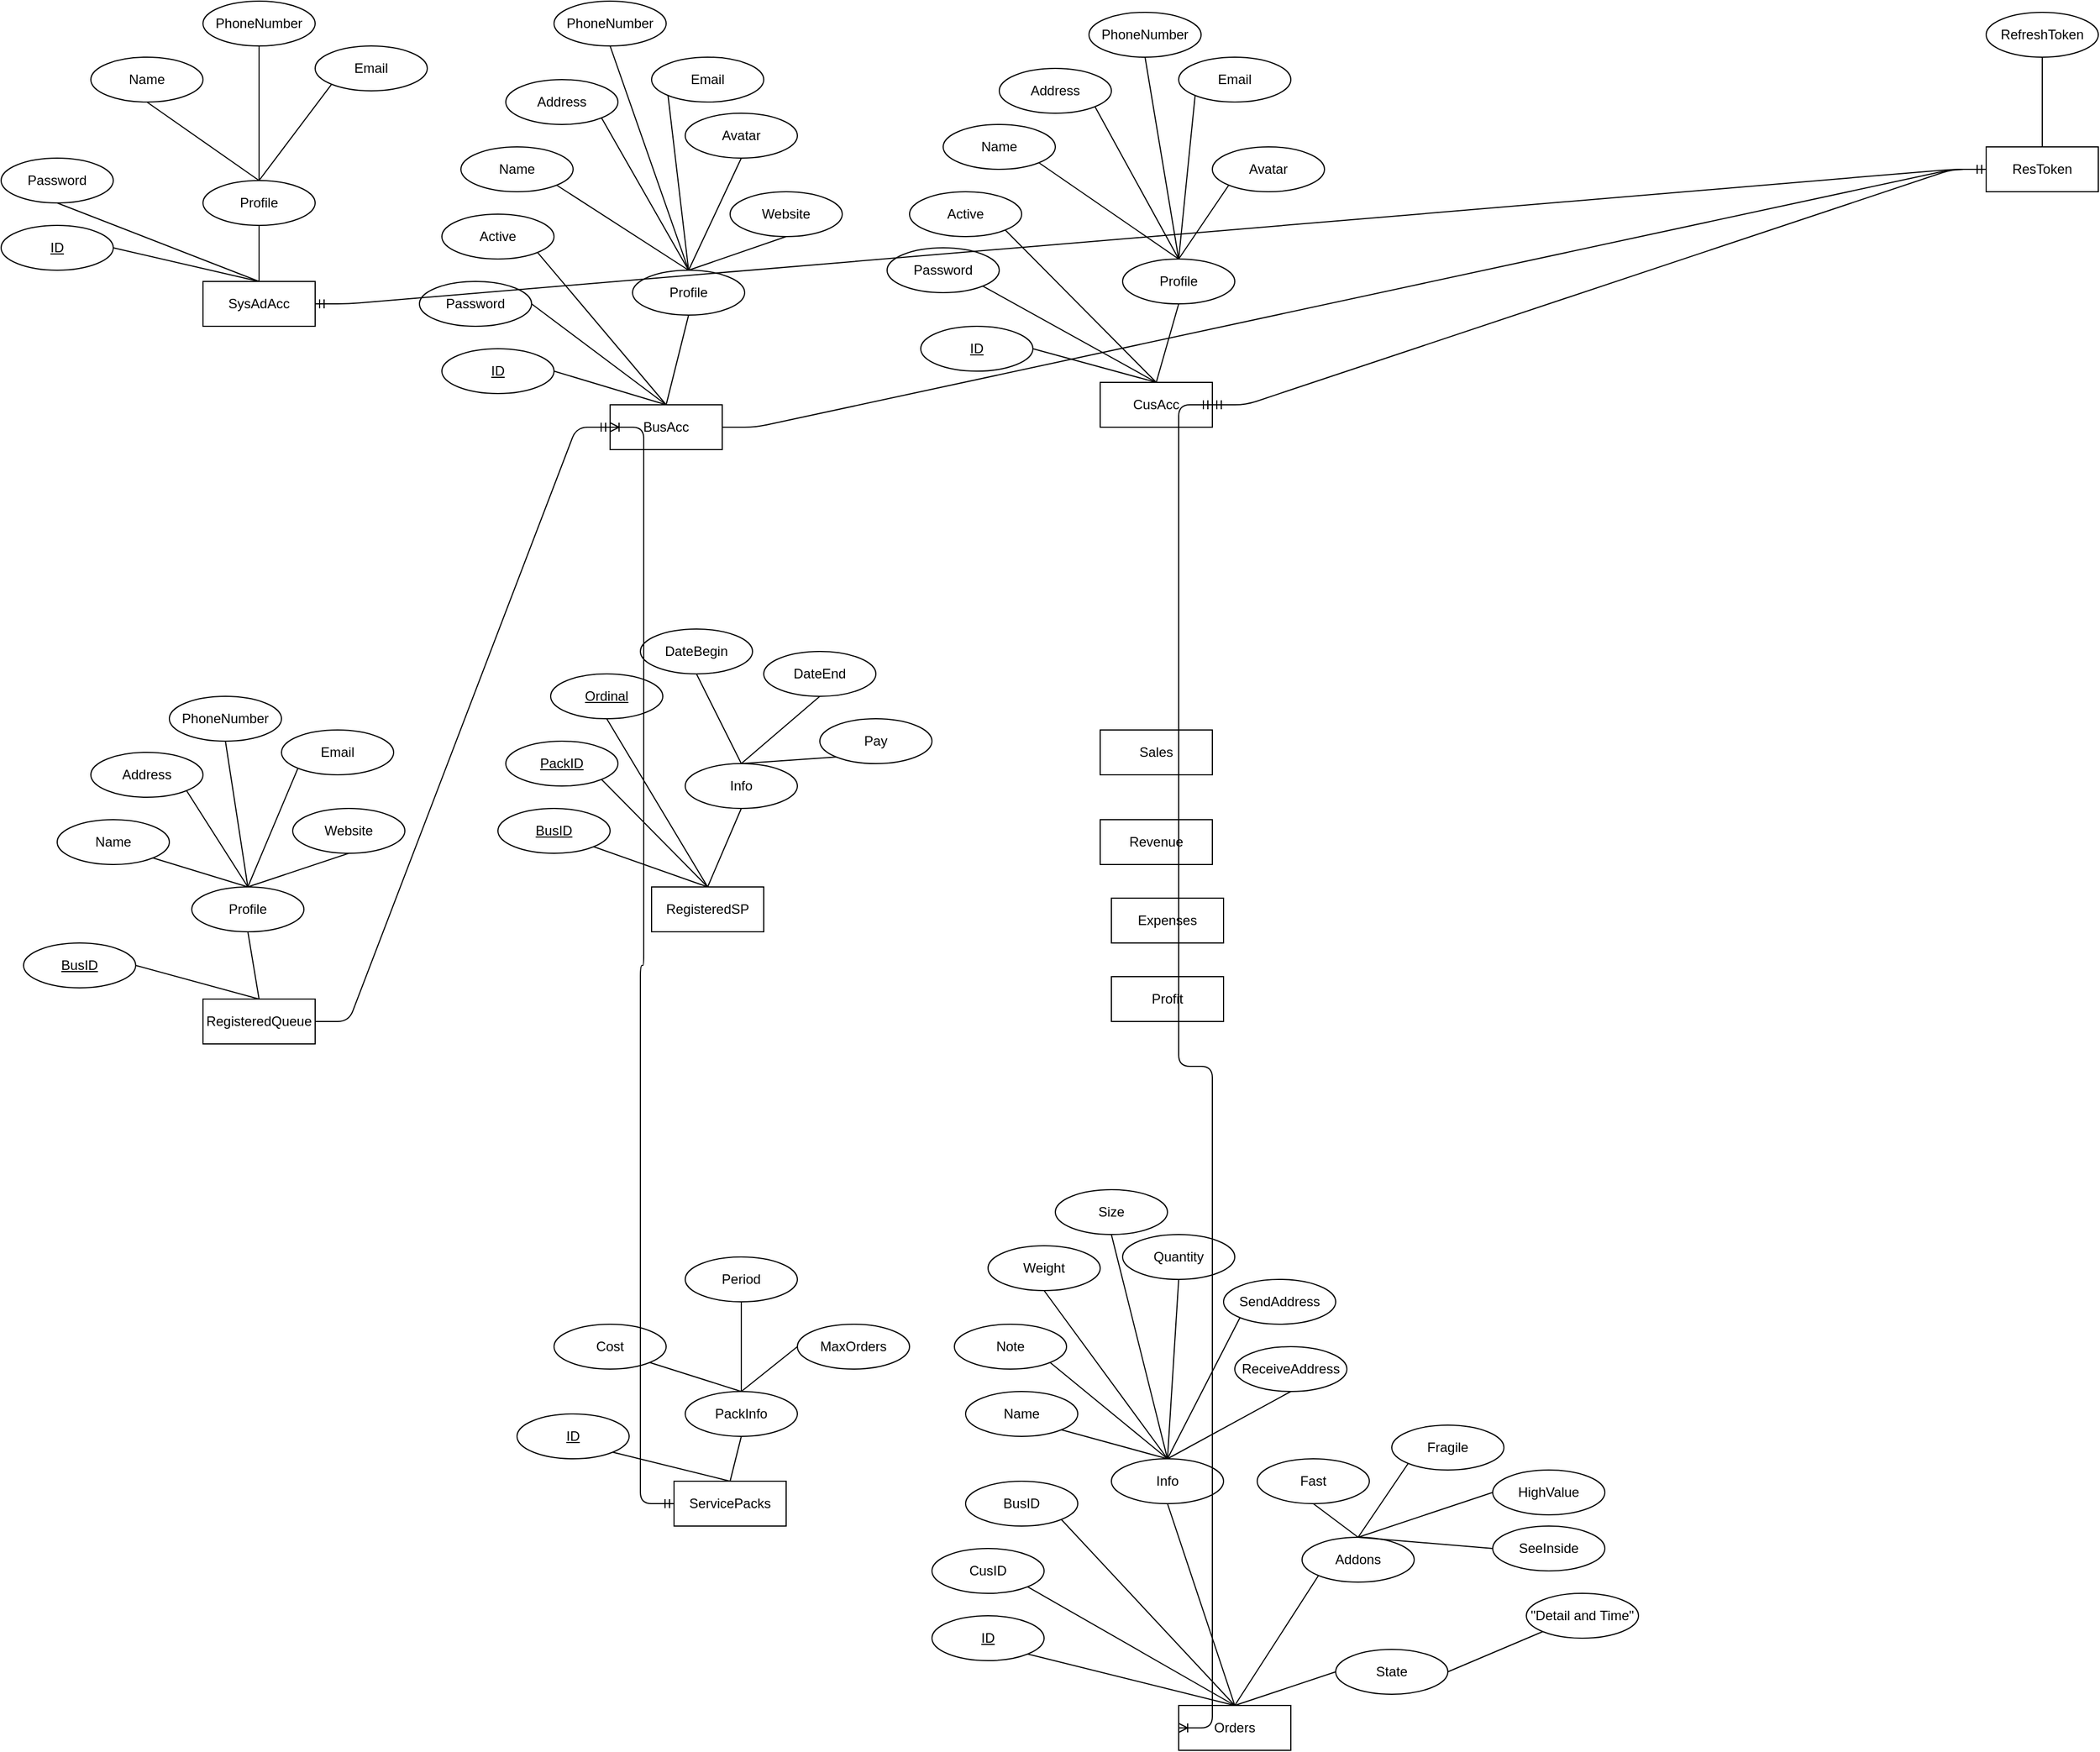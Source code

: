 <mxfile version="14.5.3" type="github">
  <diagram id="R2lEEEUBdFMjLlhIrx00" name="Page-1">
    <mxGraphModel dx="1021" dy="544" grid="1" gridSize="10" guides="1" tooltips="1" connect="1" arrows="1" fold="1" page="1" pageScale="1" pageWidth="1920" pageHeight="1200" background="none" math="0" shadow="0" extFonts="Permanent Marker^https://fonts.googleapis.com/css?family=Permanent+Marker">
      <root>
        <mxCell id="0" />
        <mxCell id="1" parent="0" />
        <mxCell id="k6KYrHeAKpyfFp28Gv0Z-1" value="SysAdAcc" style="whiteSpace=wrap;html=1;align=center;" vertex="1" parent="1">
          <mxGeometry x="190" y="260" width="100" height="40" as="geometry" />
        </mxCell>
        <mxCell id="k6KYrHeAKpyfFp28Gv0Z-2" value="CusAcc" style="whiteSpace=wrap;html=1;align=center;" vertex="1" parent="1">
          <mxGeometry x="990" y="350" width="100" height="40" as="geometry" />
        </mxCell>
        <mxCell id="k6KYrHeAKpyfFp28Gv0Z-3" value="BusAcc" style="whiteSpace=wrap;html=1;align=center;" vertex="1" parent="1">
          <mxGeometry x="553" y="370" width="100" height="40" as="geometry" />
        </mxCell>
        <mxCell id="k6KYrHeAKpyfFp28Gv0Z-4" value="ResToken" style="whiteSpace=wrap;html=1;align=center;" vertex="1" parent="1">
          <mxGeometry x="1780" y="140" width="100" height="40" as="geometry" />
        </mxCell>
        <mxCell id="k6KYrHeAKpyfFp28Gv0Z-11" value="RegisteredQueue" style="whiteSpace=wrap;html=1;align=center;" vertex="1" parent="1">
          <mxGeometry x="190" y="900" width="100" height="40" as="geometry" />
        </mxCell>
        <mxCell id="k6KYrHeAKpyfFp28Gv0Z-12" value="ServicePacks" style="whiteSpace=wrap;html=1;align=center;" vertex="1" parent="1">
          <mxGeometry x="610" y="1330" width="100" height="40" as="geometry" />
        </mxCell>
        <mxCell id="k6KYrHeAKpyfFp28Gv0Z-13" value="Orders" style="whiteSpace=wrap;html=1;align=center;" vertex="1" parent="1">
          <mxGeometry x="1060" y="1530" width="100" height="40" as="geometry" />
        </mxCell>
        <mxCell id="k6KYrHeAKpyfFp28Gv0Z-14" value="RegisteredSP" style="whiteSpace=wrap;html=1;align=center;" vertex="1" parent="1">
          <mxGeometry x="590" y="800" width="100" height="40" as="geometry" />
        </mxCell>
        <mxCell id="k6KYrHeAKpyfFp28Gv0Z-15" value="Revenue" style="whiteSpace=wrap;html=1;align=center;" vertex="1" parent="1">
          <mxGeometry x="990" y="740" width="100" height="40" as="geometry" />
        </mxCell>
        <mxCell id="k6KYrHeAKpyfFp28Gv0Z-16" value="Sales" style="whiteSpace=wrap;html=1;align=center;" vertex="1" parent="1">
          <mxGeometry x="990" y="660" width="100" height="40" as="geometry" />
        </mxCell>
        <mxCell id="k6KYrHeAKpyfFp28Gv0Z-17" value="Expenses" style="whiteSpace=wrap;html=1;align=center;" vertex="1" parent="1">
          <mxGeometry x="1000" y="810" width="100" height="40" as="geometry" />
        </mxCell>
        <mxCell id="k6KYrHeAKpyfFp28Gv0Z-18" value="Profit" style="whiteSpace=wrap;html=1;align=center;" vertex="1" parent="1">
          <mxGeometry x="1000" y="880" width="100" height="40" as="geometry" />
        </mxCell>
        <mxCell id="k6KYrHeAKpyfFp28Gv0Z-19" value="Password" style="ellipse;whiteSpace=wrap;html=1;align=center;" vertex="1" parent="1">
          <mxGeometry x="10" y="150" width="100" height="40" as="geometry" />
        </mxCell>
        <mxCell id="k6KYrHeAKpyfFp28Gv0Z-21" value="" style="endArrow=none;html=1;rounded=0;exitX=0.5;exitY=1;exitDx=0;exitDy=0;entryX=0.5;entryY=0;entryDx=0;entryDy=0;" edge="1" parent="1" source="k6KYrHeAKpyfFp28Gv0Z-19" target="k6KYrHeAKpyfFp28Gv0Z-1">
          <mxGeometry relative="1" as="geometry">
            <mxPoint x="190" y="190" as="sourcePoint" />
            <mxPoint x="350" y="190" as="targetPoint" />
          </mxGeometry>
        </mxCell>
        <mxCell id="k6KYrHeAKpyfFp28Gv0Z-22" value="Profile" style="ellipse;whiteSpace=wrap;html=1;align=center;" vertex="1" parent="1">
          <mxGeometry x="190" y="170" width="100" height="40" as="geometry" />
        </mxCell>
        <mxCell id="k6KYrHeAKpyfFp28Gv0Z-23" value="ID" style="ellipse;whiteSpace=wrap;html=1;align=center;fontStyle=4;" vertex="1" parent="1">
          <mxGeometry x="10" y="210" width="100" height="40" as="geometry" />
        </mxCell>
        <mxCell id="k6KYrHeAKpyfFp28Gv0Z-24" value="" style="endArrow=none;html=1;rounded=0;exitX=1;exitY=0.5;exitDx=0;exitDy=0;entryX=0.5;entryY=0;entryDx=0;entryDy=0;" edge="1" parent="1" source="k6KYrHeAKpyfFp28Gv0Z-23" target="k6KYrHeAKpyfFp28Gv0Z-1">
          <mxGeometry relative="1" as="geometry">
            <mxPoint x="370" y="290" as="sourcePoint" />
            <mxPoint x="530" y="290" as="targetPoint" />
          </mxGeometry>
        </mxCell>
        <mxCell id="k6KYrHeAKpyfFp28Gv0Z-25" value="" style="endArrow=none;html=1;rounded=0;exitX=0.5;exitY=1;exitDx=0;exitDy=0;entryX=0.5;entryY=0;entryDx=0;entryDy=0;" edge="1" parent="1" source="k6KYrHeAKpyfFp28Gv0Z-22" target="k6KYrHeAKpyfFp28Gv0Z-1">
          <mxGeometry relative="1" as="geometry">
            <mxPoint x="370" y="290" as="sourcePoint" />
            <mxPoint x="530" y="290" as="targetPoint" />
          </mxGeometry>
        </mxCell>
        <mxCell id="k6KYrHeAKpyfFp28Gv0Z-26" value="Name" style="ellipse;whiteSpace=wrap;html=1;align=center;" vertex="1" parent="1">
          <mxGeometry x="90" y="60" width="100" height="40" as="geometry" />
        </mxCell>
        <mxCell id="k6KYrHeAKpyfFp28Gv0Z-34" value="PhoneNumber" style="ellipse;whiteSpace=wrap;html=1;align=center;" vertex="1" parent="1">
          <mxGeometry x="190" y="10" width="100" height="40" as="geometry" />
        </mxCell>
        <mxCell id="k6KYrHeAKpyfFp28Gv0Z-35" value="Email" style="ellipse;whiteSpace=wrap;html=1;align=center;" vertex="1" parent="1">
          <mxGeometry x="290" y="50" width="100" height="40" as="geometry" />
        </mxCell>
        <mxCell id="k6KYrHeAKpyfFp28Gv0Z-37" value="" style="endArrow=none;html=1;rounded=0;exitX=0.5;exitY=1;exitDx=0;exitDy=0;entryX=0.5;entryY=0;entryDx=0;entryDy=0;" edge="1" parent="1" source="k6KYrHeAKpyfFp28Gv0Z-26" target="k6KYrHeAKpyfFp28Gv0Z-22">
          <mxGeometry relative="1" as="geometry">
            <mxPoint x="370" y="30" as="sourcePoint" />
            <mxPoint x="530" y="30" as="targetPoint" />
          </mxGeometry>
        </mxCell>
        <mxCell id="k6KYrHeAKpyfFp28Gv0Z-39" value="" style="endArrow=none;html=1;rounded=0;exitX=0.5;exitY=1;exitDx=0;exitDy=0;entryX=0.5;entryY=0;entryDx=0;entryDy=0;" edge="1" parent="1" source="k6KYrHeAKpyfFp28Gv0Z-34" target="k6KYrHeAKpyfFp28Gv0Z-22">
          <mxGeometry relative="1" as="geometry">
            <mxPoint x="370" y="30" as="sourcePoint" />
            <mxPoint x="530" y="30" as="targetPoint" />
          </mxGeometry>
        </mxCell>
        <mxCell id="k6KYrHeAKpyfFp28Gv0Z-40" value="" style="endArrow=none;html=1;rounded=0;exitX=0;exitY=1;exitDx=0;exitDy=0;entryX=0.5;entryY=0;entryDx=0;entryDy=0;" edge="1" parent="1" source="k6KYrHeAKpyfFp28Gv0Z-35" target="k6KYrHeAKpyfFp28Gv0Z-22">
          <mxGeometry relative="1" as="geometry">
            <mxPoint x="370" y="30" as="sourcePoint" />
            <mxPoint x="530" y="30" as="targetPoint" />
          </mxGeometry>
        </mxCell>
        <mxCell id="k6KYrHeAKpyfFp28Gv0Z-44" value="Password" style="ellipse;whiteSpace=wrap;html=1;align=center;" vertex="1" parent="1">
          <mxGeometry x="383" y="260" width="100" height="40" as="geometry" />
        </mxCell>
        <mxCell id="k6KYrHeAKpyfFp28Gv0Z-45" value="ID" style="ellipse;whiteSpace=wrap;html=1;align=center;fontStyle=4;" vertex="1" parent="1">
          <mxGeometry x="403" y="320" width="100" height="40" as="geometry" />
        </mxCell>
        <mxCell id="k6KYrHeAKpyfFp28Gv0Z-46" value="Active" style="ellipse;whiteSpace=wrap;html=1;align=center;" vertex="1" parent="1">
          <mxGeometry x="403" y="200" width="100" height="40" as="geometry" />
        </mxCell>
        <mxCell id="k6KYrHeAKpyfFp28Gv0Z-47" value="Profile" style="ellipse;whiteSpace=wrap;html=1;align=center;" vertex="1" parent="1">
          <mxGeometry x="573" y="250" width="100" height="40" as="geometry" />
        </mxCell>
        <mxCell id="k6KYrHeAKpyfFp28Gv0Z-48" value="" style="endArrow=none;html=1;rounded=0;exitX=1;exitY=0.5;exitDx=0;exitDy=0;entryX=0.5;entryY=0;entryDx=0;entryDy=0;" edge="1" parent="1" source="k6KYrHeAKpyfFp28Gv0Z-45" target="k6KYrHeAKpyfFp28Gv0Z-3">
          <mxGeometry relative="1" as="geometry">
            <mxPoint x="413" y="240" as="sourcePoint" />
            <mxPoint x="573" y="240" as="targetPoint" />
          </mxGeometry>
        </mxCell>
        <mxCell id="k6KYrHeAKpyfFp28Gv0Z-49" value="" style="endArrow=none;html=1;rounded=0;exitX=1;exitY=0.5;exitDx=0;exitDy=0;entryX=0.5;entryY=0;entryDx=0;entryDy=0;" edge="1" parent="1" source="k6KYrHeAKpyfFp28Gv0Z-44" target="k6KYrHeAKpyfFp28Gv0Z-3">
          <mxGeometry relative="1" as="geometry">
            <mxPoint x="413" y="240" as="sourcePoint" />
            <mxPoint x="573" y="240" as="targetPoint" />
          </mxGeometry>
        </mxCell>
        <mxCell id="k6KYrHeAKpyfFp28Gv0Z-50" value="" style="endArrow=none;html=1;rounded=0;exitX=1;exitY=1;exitDx=0;exitDy=0;entryX=0.5;entryY=0;entryDx=0;entryDy=0;" edge="1" parent="1" source="k6KYrHeAKpyfFp28Gv0Z-46" target="k6KYrHeAKpyfFp28Gv0Z-3">
          <mxGeometry relative="1" as="geometry">
            <mxPoint x="413" y="240" as="sourcePoint" />
            <mxPoint x="573" y="240" as="targetPoint" />
          </mxGeometry>
        </mxCell>
        <mxCell id="k6KYrHeAKpyfFp28Gv0Z-51" value="" style="endArrow=none;html=1;rounded=0;entryX=0.5;entryY=1;entryDx=0;entryDy=0;exitX=0.5;exitY=0;exitDx=0;exitDy=0;" edge="1" parent="1" source="k6KYrHeAKpyfFp28Gv0Z-3" target="k6KYrHeAKpyfFp28Gv0Z-47">
          <mxGeometry relative="1" as="geometry">
            <mxPoint x="413" y="240" as="sourcePoint" />
            <mxPoint x="573" y="240" as="targetPoint" />
          </mxGeometry>
        </mxCell>
        <mxCell id="k6KYrHeAKpyfFp28Gv0Z-52" value="Name" style="ellipse;whiteSpace=wrap;html=1;align=center;" vertex="1" parent="1">
          <mxGeometry x="420" y="140" width="100" height="40" as="geometry" />
        </mxCell>
        <mxCell id="k6KYrHeAKpyfFp28Gv0Z-54" value="Address" style="ellipse;whiteSpace=wrap;html=1;align=center;" vertex="1" parent="1">
          <mxGeometry x="460" y="80" width="100" height="40" as="geometry" />
        </mxCell>
        <mxCell id="k6KYrHeAKpyfFp28Gv0Z-55" value="PhoneNumber" style="ellipse;whiteSpace=wrap;html=1;align=center;" vertex="1" parent="1">
          <mxGeometry x="503" y="10" width="100" height="40" as="geometry" />
        </mxCell>
        <mxCell id="k6KYrHeAKpyfFp28Gv0Z-56" value="Email" style="ellipse;whiteSpace=wrap;html=1;align=center;" vertex="1" parent="1">
          <mxGeometry x="590" y="60" width="100" height="40" as="geometry" />
        </mxCell>
        <mxCell id="k6KYrHeAKpyfFp28Gv0Z-57" value="Avatar" style="ellipse;whiteSpace=wrap;html=1;align=center;" vertex="1" parent="1">
          <mxGeometry x="620" y="110" width="100" height="40" as="geometry" />
        </mxCell>
        <mxCell id="k6KYrHeAKpyfFp28Gv0Z-58" value="" style="endArrow=none;html=1;rounded=0;exitX=1;exitY=1;exitDx=0;exitDy=0;entryX=0.5;entryY=0;entryDx=0;entryDy=0;" edge="1" parent="1" source="k6KYrHeAKpyfFp28Gv0Z-52" target="k6KYrHeAKpyfFp28Gv0Z-47">
          <mxGeometry relative="1" as="geometry">
            <mxPoint x="363" y="190" as="sourcePoint" />
            <mxPoint x="523" y="190" as="targetPoint" />
          </mxGeometry>
        </mxCell>
        <mxCell id="k6KYrHeAKpyfFp28Gv0Z-59" value="" style="endArrow=none;html=1;rounded=0;entryX=1;entryY=1;entryDx=0;entryDy=0;exitX=0.5;exitY=0;exitDx=0;exitDy=0;" edge="1" parent="1" source="k6KYrHeAKpyfFp28Gv0Z-47" target="k6KYrHeAKpyfFp28Gv0Z-54">
          <mxGeometry relative="1" as="geometry">
            <mxPoint x="363" y="190" as="sourcePoint" />
            <mxPoint x="523" y="190" as="targetPoint" />
          </mxGeometry>
        </mxCell>
        <mxCell id="k6KYrHeAKpyfFp28Gv0Z-60" value="" style="endArrow=none;html=1;rounded=0;exitX=0.5;exitY=1;exitDx=0;exitDy=0;entryX=0.5;entryY=0;entryDx=0;entryDy=0;" edge="1" parent="1" source="k6KYrHeAKpyfFp28Gv0Z-55" target="k6KYrHeAKpyfFp28Gv0Z-47">
          <mxGeometry relative="1" as="geometry">
            <mxPoint x="363" y="190" as="sourcePoint" />
            <mxPoint x="523" y="190" as="targetPoint" />
          </mxGeometry>
        </mxCell>
        <mxCell id="k6KYrHeAKpyfFp28Gv0Z-61" value="" style="endArrow=none;html=1;rounded=0;exitX=0;exitY=1;exitDx=0;exitDy=0;entryX=0.5;entryY=0;entryDx=0;entryDy=0;" edge="1" parent="1" source="k6KYrHeAKpyfFp28Gv0Z-56" target="k6KYrHeAKpyfFp28Gv0Z-47">
          <mxGeometry relative="1" as="geometry">
            <mxPoint x="363" y="190" as="sourcePoint" />
            <mxPoint x="523" y="190" as="targetPoint" />
          </mxGeometry>
        </mxCell>
        <mxCell id="k6KYrHeAKpyfFp28Gv0Z-62" value="" style="endArrow=none;html=1;rounded=0;entryX=0.5;entryY=1;entryDx=0;entryDy=0;exitX=0.5;exitY=0;exitDx=0;exitDy=0;" edge="1" parent="1" source="k6KYrHeAKpyfFp28Gv0Z-47" target="k6KYrHeAKpyfFp28Gv0Z-57">
          <mxGeometry relative="1" as="geometry">
            <mxPoint x="363" y="190" as="sourcePoint" />
            <mxPoint x="523" y="190" as="targetPoint" />
          </mxGeometry>
        </mxCell>
        <mxCell id="k6KYrHeAKpyfFp28Gv0Z-63" value="Password" style="ellipse;whiteSpace=wrap;html=1;align=center;" vertex="1" parent="1">
          <mxGeometry x="800" y="230" width="100" height="40" as="geometry" />
        </mxCell>
        <mxCell id="k6KYrHeAKpyfFp28Gv0Z-64" value="ID" style="ellipse;whiteSpace=wrap;html=1;align=center;fontStyle=4;" vertex="1" parent="1">
          <mxGeometry x="830" y="300" width="100" height="40" as="geometry" />
        </mxCell>
        <mxCell id="k6KYrHeAKpyfFp28Gv0Z-65" value="" style="endArrow=none;html=1;rounded=0;exitX=1;exitY=0.5;exitDx=0;exitDy=0;entryX=0.5;entryY=0;entryDx=0;entryDy=0;" edge="1" parent="1" source="k6KYrHeAKpyfFp28Gv0Z-64" target="k6KYrHeAKpyfFp28Gv0Z-2">
          <mxGeometry relative="1" as="geometry">
            <mxPoint x="820" y="180" as="sourcePoint" />
            <mxPoint x="980" y="180" as="targetPoint" />
          </mxGeometry>
        </mxCell>
        <mxCell id="k6KYrHeAKpyfFp28Gv0Z-66" value="" style="endArrow=none;html=1;rounded=0;exitX=1;exitY=1;exitDx=0;exitDy=0;entryX=0.5;entryY=0;entryDx=0;entryDy=0;" edge="1" parent="1" source="k6KYrHeAKpyfFp28Gv0Z-63" target="k6KYrHeAKpyfFp28Gv0Z-2">
          <mxGeometry relative="1" as="geometry">
            <mxPoint x="820" y="180" as="sourcePoint" />
            <mxPoint x="1010" y="220" as="targetPoint" />
          </mxGeometry>
        </mxCell>
        <mxCell id="k6KYrHeAKpyfFp28Gv0Z-67" value="Active" style="ellipse;whiteSpace=wrap;html=1;align=center;" vertex="1" parent="1">
          <mxGeometry x="820" y="180" width="100" height="40" as="geometry" />
        </mxCell>
        <mxCell id="k6KYrHeAKpyfFp28Gv0Z-68" value="Profile" style="ellipse;whiteSpace=wrap;html=1;align=center;" vertex="1" parent="1">
          <mxGeometry x="1010" y="240" width="100" height="40" as="geometry" />
        </mxCell>
        <mxCell id="k6KYrHeAKpyfFp28Gv0Z-69" value="" style="endArrow=none;html=1;rounded=0;entryX=0.5;entryY=1;entryDx=0;entryDy=0;exitX=0.5;exitY=0;exitDx=0;exitDy=0;" edge="1" parent="1" source="k6KYrHeAKpyfFp28Gv0Z-2" target="k6KYrHeAKpyfFp28Gv0Z-68">
          <mxGeometry relative="1" as="geometry">
            <mxPoint x="820" y="180" as="sourcePoint" />
            <mxPoint x="980" y="180" as="targetPoint" />
          </mxGeometry>
        </mxCell>
        <mxCell id="k6KYrHeAKpyfFp28Gv0Z-70" value="Name" style="ellipse;whiteSpace=wrap;html=1;align=center;" vertex="1" parent="1">
          <mxGeometry x="850" y="120" width="100" height="40" as="geometry" />
        </mxCell>
        <mxCell id="k6KYrHeAKpyfFp28Gv0Z-71" value="Address" style="ellipse;whiteSpace=wrap;html=1;align=center;" vertex="1" parent="1">
          <mxGeometry x="900" y="70" width="100" height="40" as="geometry" />
        </mxCell>
        <mxCell id="k6KYrHeAKpyfFp28Gv0Z-72" value="PhoneNumber" style="ellipse;whiteSpace=wrap;html=1;align=center;" vertex="1" parent="1">
          <mxGeometry x="980" y="20" width="100" height="40" as="geometry" />
        </mxCell>
        <mxCell id="k6KYrHeAKpyfFp28Gv0Z-73" value="Email" style="ellipse;whiteSpace=wrap;html=1;align=center;" vertex="1" parent="1">
          <mxGeometry x="1060" y="60" width="100" height="40" as="geometry" />
        </mxCell>
        <mxCell id="k6KYrHeAKpyfFp28Gv0Z-74" value="Avatar" style="ellipse;whiteSpace=wrap;html=1;align=center;" vertex="1" parent="1">
          <mxGeometry x="1090" y="140" width="100" height="40" as="geometry" />
        </mxCell>
        <mxCell id="k6KYrHeAKpyfFp28Gv0Z-75" value="" style="endArrow=none;html=1;rounded=0;exitX=1;exitY=1;exitDx=0;exitDy=0;entryX=0.5;entryY=0;entryDx=0;entryDy=0;" edge="1" parent="1" source="k6KYrHeAKpyfFp28Gv0Z-70" target="k6KYrHeAKpyfFp28Gv0Z-68">
          <mxGeometry relative="1" as="geometry">
            <mxPoint x="850" y="180" as="sourcePoint" />
            <mxPoint x="1010" y="180" as="targetPoint" />
          </mxGeometry>
        </mxCell>
        <mxCell id="k6KYrHeAKpyfFp28Gv0Z-76" value="" style="endArrow=none;html=1;rounded=0;exitX=1;exitY=1;exitDx=0;exitDy=0;entryX=0.5;entryY=0;entryDx=0;entryDy=0;" edge="1" parent="1" source="k6KYrHeAKpyfFp28Gv0Z-71" target="k6KYrHeAKpyfFp28Gv0Z-68">
          <mxGeometry relative="1" as="geometry">
            <mxPoint x="850" y="180" as="sourcePoint" />
            <mxPoint x="1010" y="180" as="targetPoint" />
          </mxGeometry>
        </mxCell>
        <mxCell id="k6KYrHeAKpyfFp28Gv0Z-77" value="" style="endArrow=none;html=1;rounded=0;exitX=0.5;exitY=1;exitDx=0;exitDy=0;entryX=0.5;entryY=0;entryDx=0;entryDy=0;" edge="1" parent="1" source="k6KYrHeAKpyfFp28Gv0Z-72" target="k6KYrHeAKpyfFp28Gv0Z-68">
          <mxGeometry relative="1" as="geometry">
            <mxPoint x="850" y="180" as="sourcePoint" />
            <mxPoint x="1010" y="180" as="targetPoint" />
          </mxGeometry>
        </mxCell>
        <mxCell id="k6KYrHeAKpyfFp28Gv0Z-78" value="" style="endArrow=none;html=1;rounded=0;entryX=0;entryY=1;entryDx=0;entryDy=0;exitX=0.5;exitY=0;exitDx=0;exitDy=0;" edge="1" parent="1" source="k6KYrHeAKpyfFp28Gv0Z-68" target="k6KYrHeAKpyfFp28Gv0Z-73">
          <mxGeometry relative="1" as="geometry">
            <mxPoint x="850" y="180" as="sourcePoint" />
            <mxPoint x="1010" y="180" as="targetPoint" />
          </mxGeometry>
        </mxCell>
        <mxCell id="k6KYrHeAKpyfFp28Gv0Z-79" value="" style="endArrow=none;html=1;rounded=0;entryX=0;entryY=1;entryDx=0;entryDy=0;exitX=0.5;exitY=0;exitDx=0;exitDy=0;" edge="1" parent="1" source="k6KYrHeAKpyfFp28Gv0Z-68" target="k6KYrHeAKpyfFp28Gv0Z-74">
          <mxGeometry relative="1" as="geometry">
            <mxPoint x="850" y="180" as="sourcePoint" />
            <mxPoint x="1010" y="180" as="targetPoint" />
          </mxGeometry>
        </mxCell>
        <mxCell id="k6KYrHeAKpyfFp28Gv0Z-80" value="RefreshToken" style="ellipse;whiteSpace=wrap;html=1;align=center;" vertex="1" parent="1">
          <mxGeometry x="1780" y="20" width="100" height="40" as="geometry" />
        </mxCell>
        <mxCell id="k6KYrHeAKpyfFp28Gv0Z-81" value="" style="endArrow=none;html=1;rounded=0;exitX=0.5;exitY=0;exitDx=0;exitDy=0;entryX=0.5;entryY=1;entryDx=0;entryDy=0;" edge="1" parent="1" source="k6KYrHeAKpyfFp28Gv0Z-4" target="k6KYrHeAKpyfFp28Gv0Z-80">
          <mxGeometry relative="1" as="geometry">
            <mxPoint x="1360" y="-30" as="sourcePoint" />
            <mxPoint x="1520" y="-30" as="targetPoint" />
          </mxGeometry>
        </mxCell>
        <mxCell id="k6KYrHeAKpyfFp28Gv0Z-82" value="" style="endArrow=none;html=1;rounded=0;exitX=1;exitY=1;exitDx=0;exitDy=0;entryX=0.5;entryY=0;entryDx=0;entryDy=0;" edge="1" parent="1" source="k6KYrHeAKpyfFp28Gv0Z-67" target="k6KYrHeAKpyfFp28Gv0Z-2">
          <mxGeometry relative="1" as="geometry">
            <mxPoint x="830" y="170" as="sourcePoint" />
            <mxPoint x="990" y="170" as="targetPoint" />
          </mxGeometry>
        </mxCell>
        <mxCell id="k6KYrHeAKpyfFp28Gv0Z-83" value="Website" style="ellipse;whiteSpace=wrap;html=1;align=center;" vertex="1" parent="1">
          <mxGeometry x="660" y="180" width="100" height="40" as="geometry" />
        </mxCell>
        <mxCell id="k6KYrHeAKpyfFp28Gv0Z-84" value="" style="endArrow=none;html=1;rounded=0;exitX=0.5;exitY=1;exitDx=0;exitDy=0;entryX=0.5;entryY=0;entryDx=0;entryDy=0;" edge="1" parent="1" source="k6KYrHeAKpyfFp28Gv0Z-83" target="k6KYrHeAKpyfFp28Gv0Z-47">
          <mxGeometry relative="1" as="geometry">
            <mxPoint x="580" y="300" as="sourcePoint" />
            <mxPoint x="740" y="300" as="targetPoint" />
          </mxGeometry>
        </mxCell>
        <mxCell id="k6KYrHeAKpyfFp28Gv0Z-85" value="Profile" style="ellipse;whiteSpace=wrap;html=1;align=center;" vertex="1" parent="1">
          <mxGeometry x="180" y="800" width="100" height="40" as="geometry" />
        </mxCell>
        <mxCell id="k6KYrHeAKpyfFp28Gv0Z-86" value="BusID" style="ellipse;whiteSpace=wrap;html=1;align=center;fontStyle=4;" vertex="1" parent="1">
          <mxGeometry x="30" y="850" width="100" height="40" as="geometry" />
        </mxCell>
        <mxCell id="k6KYrHeAKpyfFp28Gv0Z-87" value="Name" style="ellipse;whiteSpace=wrap;html=1;align=center;" vertex="1" parent="1">
          <mxGeometry x="60" y="740" width="100" height="40" as="geometry" />
        </mxCell>
        <mxCell id="k6KYrHeAKpyfFp28Gv0Z-88" value="Address" style="ellipse;whiteSpace=wrap;html=1;align=center;" vertex="1" parent="1">
          <mxGeometry x="90" y="680" width="100" height="40" as="geometry" />
        </mxCell>
        <mxCell id="k6KYrHeAKpyfFp28Gv0Z-89" value="PhoneNumber" style="ellipse;whiteSpace=wrap;html=1;align=center;" vertex="1" parent="1">
          <mxGeometry x="160" y="630" width="100" height="40" as="geometry" />
        </mxCell>
        <mxCell id="k6KYrHeAKpyfFp28Gv0Z-90" value="Email" style="ellipse;whiteSpace=wrap;html=1;align=center;" vertex="1" parent="1">
          <mxGeometry x="260" y="660" width="100" height="40" as="geometry" />
        </mxCell>
        <mxCell id="k6KYrHeAKpyfFp28Gv0Z-91" value="Website" style="ellipse;whiteSpace=wrap;html=1;align=center;" vertex="1" parent="1">
          <mxGeometry x="270" y="730" width="100" height="40" as="geometry" />
        </mxCell>
        <mxCell id="k6KYrHeAKpyfFp28Gv0Z-92" value="" style="endArrow=none;html=1;rounded=0;exitX=1;exitY=0.5;exitDx=0;exitDy=0;entryX=0.5;entryY=0;entryDx=0;entryDy=0;" edge="1" parent="1" source="k6KYrHeAKpyfFp28Gv0Z-86" target="k6KYrHeAKpyfFp28Gv0Z-11">
          <mxGeometry relative="1" as="geometry">
            <mxPoint x="250" y="870" as="sourcePoint" />
            <mxPoint x="410" y="870" as="targetPoint" />
          </mxGeometry>
        </mxCell>
        <mxCell id="k6KYrHeAKpyfFp28Gv0Z-93" value="" style="endArrow=none;html=1;rounded=0;exitX=0.5;exitY=1;exitDx=0;exitDy=0;entryX=0.5;entryY=0;entryDx=0;entryDy=0;" edge="1" parent="1" source="k6KYrHeAKpyfFp28Gv0Z-85" target="k6KYrHeAKpyfFp28Gv0Z-11">
          <mxGeometry relative="1" as="geometry">
            <mxPoint x="250" y="870" as="sourcePoint" />
            <mxPoint x="410" y="870" as="targetPoint" />
          </mxGeometry>
        </mxCell>
        <mxCell id="k6KYrHeAKpyfFp28Gv0Z-94" value="" style="endArrow=none;html=1;rounded=0;exitX=1;exitY=1;exitDx=0;exitDy=0;entryX=0.5;entryY=0;entryDx=0;entryDy=0;" edge="1" parent="1" source="k6KYrHeAKpyfFp28Gv0Z-87" target="k6KYrHeAKpyfFp28Gv0Z-85">
          <mxGeometry relative="1" as="geometry">
            <mxPoint x="250" y="870" as="sourcePoint" />
            <mxPoint x="220" y="760" as="targetPoint" />
          </mxGeometry>
        </mxCell>
        <mxCell id="k6KYrHeAKpyfFp28Gv0Z-95" value="" style="endArrow=none;html=1;rounded=0;exitX=1;exitY=1;exitDx=0;exitDy=0;entryX=0.5;entryY=0;entryDx=0;entryDy=0;" edge="1" parent="1" source="k6KYrHeAKpyfFp28Gv0Z-88" target="k6KYrHeAKpyfFp28Gv0Z-85">
          <mxGeometry relative="1" as="geometry">
            <mxPoint x="250" y="870" as="sourcePoint" />
            <mxPoint x="410" y="870" as="targetPoint" />
          </mxGeometry>
        </mxCell>
        <mxCell id="k6KYrHeAKpyfFp28Gv0Z-96" value="" style="endArrow=none;html=1;rounded=0;exitX=0.5;exitY=1;exitDx=0;exitDy=0;entryX=0.5;entryY=0;entryDx=0;entryDy=0;" edge="1" parent="1" source="k6KYrHeAKpyfFp28Gv0Z-89" target="k6KYrHeAKpyfFp28Gv0Z-85">
          <mxGeometry relative="1" as="geometry">
            <mxPoint x="250" y="870" as="sourcePoint" />
            <mxPoint x="410" y="870" as="targetPoint" />
          </mxGeometry>
        </mxCell>
        <mxCell id="k6KYrHeAKpyfFp28Gv0Z-97" value="" style="endArrow=none;html=1;rounded=0;exitX=0;exitY=1;exitDx=0;exitDy=0;entryX=0.5;entryY=0;entryDx=0;entryDy=0;" edge="1" parent="1" source="k6KYrHeAKpyfFp28Gv0Z-90" target="k6KYrHeAKpyfFp28Gv0Z-85">
          <mxGeometry relative="1" as="geometry">
            <mxPoint x="250" y="870" as="sourcePoint" />
            <mxPoint x="410" y="870" as="targetPoint" />
          </mxGeometry>
        </mxCell>
        <mxCell id="k6KYrHeAKpyfFp28Gv0Z-99" value="" style="endArrow=none;html=1;rounded=0;exitX=0.5;exitY=1;exitDx=0;exitDy=0;entryX=0.5;entryY=0;entryDx=0;entryDy=0;" edge="1" parent="1" source="k6KYrHeAKpyfFp28Gv0Z-91" target="k6KYrHeAKpyfFp28Gv0Z-85">
          <mxGeometry relative="1" as="geometry">
            <mxPoint x="250" y="870" as="sourcePoint" />
            <mxPoint x="410" y="870" as="targetPoint" />
          </mxGeometry>
        </mxCell>
        <mxCell id="k6KYrHeAKpyfFp28Gv0Z-102" value="BusID" style="ellipse;whiteSpace=wrap;html=1;align=center;fontStyle=4;" vertex="1" parent="1">
          <mxGeometry x="453" y="730" width="100" height="40" as="geometry" />
        </mxCell>
        <mxCell id="k6KYrHeAKpyfFp28Gv0Z-103" value="PackInfo" style="ellipse;whiteSpace=wrap;html=1;align=center;" vertex="1" parent="1">
          <mxGeometry x="620" y="1250" width="100" height="40" as="geometry" />
        </mxCell>
        <mxCell id="k6KYrHeAKpyfFp28Gv0Z-104" value="ID" style="ellipse;whiteSpace=wrap;html=1;align=center;fontStyle=4;" vertex="1" parent="1">
          <mxGeometry x="470" y="1270" width="100" height="40" as="geometry" />
        </mxCell>
        <mxCell id="k6KYrHeAKpyfFp28Gv0Z-105" value="Cost" style="ellipse;whiteSpace=wrap;html=1;align=center;" vertex="1" parent="1">
          <mxGeometry x="503" y="1190" width="100" height="40" as="geometry" />
        </mxCell>
        <mxCell id="k6KYrHeAKpyfFp28Gv0Z-106" value="Period" style="ellipse;whiteSpace=wrap;html=1;align=center;" vertex="1" parent="1">
          <mxGeometry x="620" y="1130" width="100" height="40" as="geometry" />
        </mxCell>
        <mxCell id="k6KYrHeAKpyfFp28Gv0Z-108" value="" style="endArrow=none;html=1;rounded=0;exitX=1;exitY=1;exitDx=0;exitDy=0;entryX=0.5;entryY=0;entryDx=0;entryDy=0;" edge="1" parent="1" source="k6KYrHeAKpyfFp28Gv0Z-104" target="k6KYrHeAKpyfFp28Gv0Z-12">
          <mxGeometry relative="1" as="geometry">
            <mxPoint x="620" y="1210" as="sourcePoint" />
            <mxPoint x="780" y="1210" as="targetPoint" />
          </mxGeometry>
        </mxCell>
        <mxCell id="k6KYrHeAKpyfFp28Gv0Z-109" value="" style="endArrow=none;html=1;rounded=0;exitX=0.5;exitY=1;exitDx=0;exitDy=0;entryX=0.5;entryY=0;entryDx=0;entryDy=0;" edge="1" parent="1" source="k6KYrHeAKpyfFp28Gv0Z-103" target="k6KYrHeAKpyfFp28Gv0Z-12">
          <mxGeometry relative="1" as="geometry">
            <mxPoint x="620" y="1210" as="sourcePoint" />
            <mxPoint x="780" y="1210" as="targetPoint" />
          </mxGeometry>
        </mxCell>
        <mxCell id="k6KYrHeAKpyfFp28Gv0Z-110" value="" style="endArrow=none;html=1;rounded=0;exitX=1;exitY=1;exitDx=0;exitDy=0;entryX=0.5;entryY=0;entryDx=0;entryDy=0;" edge="1" parent="1" source="k6KYrHeAKpyfFp28Gv0Z-105" target="k6KYrHeAKpyfFp28Gv0Z-103">
          <mxGeometry relative="1" as="geometry">
            <mxPoint x="620" y="1210" as="sourcePoint" />
            <mxPoint x="780" y="1210" as="targetPoint" />
          </mxGeometry>
        </mxCell>
        <mxCell id="k6KYrHeAKpyfFp28Gv0Z-111" value="" style="endArrow=none;html=1;rounded=0;exitX=0.5;exitY=1;exitDx=0;exitDy=0;entryX=0.5;entryY=0;entryDx=0;entryDy=0;" edge="1" parent="1" source="k6KYrHeAKpyfFp28Gv0Z-106" target="k6KYrHeAKpyfFp28Gv0Z-103">
          <mxGeometry relative="1" as="geometry">
            <mxPoint x="670" y="1190" as="sourcePoint" />
            <mxPoint x="780" y="1210" as="targetPoint" />
          </mxGeometry>
        </mxCell>
        <mxCell id="k6KYrHeAKpyfFp28Gv0Z-113" value="MaxOrders" style="ellipse;whiteSpace=wrap;html=1;align=center;" vertex="1" parent="1">
          <mxGeometry x="720" y="1190" width="100" height="40" as="geometry" />
        </mxCell>
        <mxCell id="k6KYrHeAKpyfFp28Gv0Z-114" value="" style="endArrow=none;html=1;rounded=0;entryX=0;entryY=0.5;entryDx=0;entryDy=0;exitX=0.5;exitY=0;exitDx=0;exitDy=0;" edge="1" parent="1" source="k6KYrHeAKpyfFp28Gv0Z-103" target="k6KYrHeAKpyfFp28Gv0Z-113">
          <mxGeometry relative="1" as="geometry">
            <mxPoint x="620" y="1210" as="sourcePoint" />
            <mxPoint x="780" y="1210" as="targetPoint" />
          </mxGeometry>
        </mxCell>
        <mxCell id="k6KYrHeAKpyfFp28Gv0Z-116" value="" style="endArrow=none;html=1;rounded=0;exitX=1;exitY=1;exitDx=0;exitDy=0;entryX=0.5;entryY=0;entryDx=0;entryDy=0;" edge="1" parent="1" source="k6KYrHeAKpyfFp28Gv0Z-102" target="k6KYrHeAKpyfFp28Gv0Z-14">
          <mxGeometry relative="1" as="geometry">
            <mxPoint x="620" y="730" as="sourcePoint" />
            <mxPoint x="780" y="730" as="targetPoint" />
          </mxGeometry>
        </mxCell>
        <mxCell id="k6KYrHeAKpyfFp28Gv0Z-118" value="PackID" style="ellipse;whiteSpace=wrap;html=1;align=center;fontStyle=4;" vertex="1" parent="1">
          <mxGeometry x="460" y="670" width="100" height="40" as="geometry" />
        </mxCell>
        <mxCell id="k6KYrHeAKpyfFp28Gv0Z-119" value="Ordinal" style="ellipse;whiteSpace=wrap;html=1;align=center;fontStyle=4;" vertex="1" parent="1">
          <mxGeometry x="500" y="610" width="100" height="40" as="geometry" />
        </mxCell>
        <mxCell id="k6KYrHeAKpyfFp28Gv0Z-120" value="" style="endArrow=none;html=1;rounded=0;exitX=1;exitY=1;exitDx=0;exitDy=0;entryX=0.5;entryY=0;entryDx=0;entryDy=0;" edge="1" parent="1" source="k6KYrHeAKpyfFp28Gv0Z-118" target="k6KYrHeAKpyfFp28Gv0Z-14">
          <mxGeometry relative="1" as="geometry">
            <mxPoint x="520" y="790" as="sourcePoint" />
            <mxPoint x="680" y="790" as="targetPoint" />
          </mxGeometry>
        </mxCell>
        <mxCell id="k6KYrHeAKpyfFp28Gv0Z-121" value="" style="endArrow=none;html=1;rounded=0;exitX=0.5;exitY=1;exitDx=0;exitDy=0;entryX=0.5;entryY=0;entryDx=0;entryDy=0;" edge="1" parent="1" source="k6KYrHeAKpyfFp28Gv0Z-119" target="k6KYrHeAKpyfFp28Gv0Z-14">
          <mxGeometry relative="1" as="geometry">
            <mxPoint x="520" y="790" as="sourcePoint" />
            <mxPoint x="680" y="790" as="targetPoint" />
          </mxGeometry>
        </mxCell>
        <mxCell id="k6KYrHeAKpyfFp28Gv0Z-122" value="Info" style="ellipse;whiteSpace=wrap;html=1;align=center;" vertex="1" parent="1">
          <mxGeometry x="620" y="690" width="100" height="40" as="geometry" />
        </mxCell>
        <mxCell id="k6KYrHeAKpyfFp28Gv0Z-123" value="" style="endArrow=none;html=1;rounded=0;entryX=0.5;entryY=1;entryDx=0;entryDy=0;exitX=0.5;exitY=0;exitDx=0;exitDy=0;" edge="1" parent="1" source="k6KYrHeAKpyfFp28Gv0Z-14" target="k6KYrHeAKpyfFp28Gv0Z-122">
          <mxGeometry relative="1" as="geometry">
            <mxPoint x="520" y="790" as="sourcePoint" />
            <mxPoint x="680" y="790" as="targetPoint" />
          </mxGeometry>
        </mxCell>
        <mxCell id="k6KYrHeAKpyfFp28Gv0Z-124" value="DateBegin" style="ellipse;whiteSpace=wrap;html=1;align=center;" vertex="1" parent="1">
          <mxGeometry x="580" y="570" width="100" height="40" as="geometry" />
        </mxCell>
        <mxCell id="k6KYrHeAKpyfFp28Gv0Z-125" value="DateEnd" style="ellipse;whiteSpace=wrap;html=1;align=center;" vertex="1" parent="1">
          <mxGeometry x="690" y="590" width="100" height="40" as="geometry" />
        </mxCell>
        <mxCell id="k6KYrHeAKpyfFp28Gv0Z-126" value="" style="endArrow=none;html=1;rounded=0;entryX=0.5;entryY=1;entryDx=0;entryDy=0;exitX=0.5;exitY=0;exitDx=0;exitDy=0;" edge="1" parent="1" source="k6KYrHeAKpyfFp28Gv0Z-122" target="k6KYrHeAKpyfFp28Gv0Z-124">
          <mxGeometry relative="1" as="geometry">
            <mxPoint x="520" y="740" as="sourcePoint" />
            <mxPoint x="680" y="740" as="targetPoint" />
          </mxGeometry>
        </mxCell>
        <mxCell id="k6KYrHeAKpyfFp28Gv0Z-127" value="" style="endArrow=none;html=1;rounded=0;entryX=0.5;entryY=1;entryDx=0;entryDy=0;exitX=0.5;exitY=0;exitDx=0;exitDy=0;" edge="1" parent="1" source="k6KYrHeAKpyfFp28Gv0Z-122" target="k6KYrHeAKpyfFp28Gv0Z-125">
          <mxGeometry relative="1" as="geometry">
            <mxPoint x="520" y="740" as="sourcePoint" />
            <mxPoint x="680" y="740" as="targetPoint" />
          </mxGeometry>
        </mxCell>
        <mxCell id="k6KYrHeAKpyfFp28Gv0Z-128" value="Pay" style="ellipse;whiteSpace=wrap;html=1;align=center;" vertex="1" parent="1">
          <mxGeometry x="740" y="650" width="100" height="40" as="geometry" />
        </mxCell>
        <mxCell id="k6KYrHeAKpyfFp28Gv0Z-129" value="" style="endArrow=none;html=1;rounded=0;entryX=0;entryY=1;entryDx=0;entryDy=0;exitX=0.5;exitY=0;exitDx=0;exitDy=0;" edge="1" parent="1" source="k6KYrHeAKpyfFp28Gv0Z-122" target="k6KYrHeAKpyfFp28Gv0Z-128">
          <mxGeometry relative="1" as="geometry">
            <mxPoint x="520" y="740" as="sourcePoint" />
            <mxPoint x="680" y="740" as="targetPoint" />
          </mxGeometry>
        </mxCell>
        <mxCell id="k6KYrHeAKpyfFp28Gv0Z-134" value="CusID" style="ellipse;whiteSpace=wrap;html=1;align=center;" vertex="1" parent="1">
          <mxGeometry x="840" y="1390" width="100" height="40" as="geometry" />
        </mxCell>
        <mxCell id="k6KYrHeAKpyfFp28Gv0Z-135" value="ID" style="ellipse;whiteSpace=wrap;html=1;align=center;fontStyle=4;" vertex="1" parent="1">
          <mxGeometry x="840" y="1450" width="100" height="40" as="geometry" />
        </mxCell>
        <mxCell id="k6KYrHeAKpyfFp28Gv0Z-136" value="" style="endArrow=none;html=1;rounded=0;exitX=1;exitY=1;exitDx=0;exitDy=0;entryX=0.5;entryY=0;entryDx=0;entryDy=0;" edge="1" parent="1" source="k6KYrHeAKpyfFp28Gv0Z-135" target="k6KYrHeAKpyfFp28Gv0Z-13">
          <mxGeometry relative="1" as="geometry">
            <mxPoint x="900" y="1290" as="sourcePoint" />
            <mxPoint x="1060" y="1290" as="targetPoint" />
          </mxGeometry>
        </mxCell>
        <mxCell id="k6KYrHeAKpyfFp28Gv0Z-137" value="" style="endArrow=none;html=1;rounded=0;exitX=1;exitY=1;exitDx=0;exitDy=0;entryX=0.5;entryY=0;entryDx=0;entryDy=0;" edge="1" parent="1" source="k6KYrHeAKpyfFp28Gv0Z-134" target="k6KYrHeAKpyfFp28Gv0Z-13">
          <mxGeometry relative="1" as="geometry">
            <mxPoint x="900" y="1290" as="sourcePoint" />
            <mxPoint x="1060" y="1290" as="targetPoint" />
          </mxGeometry>
        </mxCell>
        <mxCell id="k6KYrHeAKpyfFp28Gv0Z-138" value="Info" style="ellipse;whiteSpace=wrap;html=1;align=center;" vertex="1" parent="1">
          <mxGeometry x="1000" y="1310" width="100" height="40" as="geometry" />
        </mxCell>
        <mxCell id="k6KYrHeAKpyfFp28Gv0Z-139" value="" style="endArrow=none;html=1;rounded=0;entryX=0.5;entryY=1;entryDx=0;entryDy=0;exitX=0.5;exitY=0;exitDx=0;exitDy=0;" edge="1" parent="1" source="k6KYrHeAKpyfFp28Gv0Z-13" target="k6KYrHeAKpyfFp28Gv0Z-138">
          <mxGeometry relative="1" as="geometry">
            <mxPoint x="860" y="1270" as="sourcePoint" />
            <mxPoint x="1020" y="1270" as="targetPoint" />
          </mxGeometry>
        </mxCell>
        <mxCell id="k6KYrHeAKpyfFp28Gv0Z-140" value="Name" style="ellipse;whiteSpace=wrap;html=1;align=center;" vertex="1" parent="1">
          <mxGeometry x="870" y="1250" width="100" height="40" as="geometry" />
        </mxCell>
        <mxCell id="k6KYrHeAKpyfFp28Gv0Z-141" value="Note" style="ellipse;whiteSpace=wrap;html=1;align=center;" vertex="1" parent="1">
          <mxGeometry x="860" y="1190" width="100" height="40" as="geometry" />
        </mxCell>
        <mxCell id="k6KYrHeAKpyfFp28Gv0Z-142" value="Weight" style="ellipse;whiteSpace=wrap;html=1;align=center;" vertex="1" parent="1">
          <mxGeometry x="890" y="1120" width="100" height="40" as="geometry" />
        </mxCell>
        <mxCell id="k6KYrHeAKpyfFp28Gv0Z-143" value="Size" style="ellipse;whiteSpace=wrap;html=1;align=center;" vertex="1" parent="1">
          <mxGeometry x="950" y="1070" width="100" height="40" as="geometry" />
        </mxCell>
        <mxCell id="k6KYrHeAKpyfFp28Gv0Z-144" value="Quantity" style="ellipse;whiteSpace=wrap;html=1;align=center;" vertex="1" parent="1">
          <mxGeometry x="1010" y="1110" width="100" height="40" as="geometry" />
        </mxCell>
        <mxCell id="k6KYrHeAKpyfFp28Gv0Z-145" value="" style="endArrow=none;html=1;rounded=0;exitX=1;exitY=1;exitDx=0;exitDy=0;entryX=0.5;entryY=0;entryDx=0;entryDy=0;" edge="1" parent="1" source="k6KYrHeAKpyfFp28Gv0Z-140" target="k6KYrHeAKpyfFp28Gv0Z-138">
          <mxGeometry relative="1" as="geometry">
            <mxPoint x="830" y="1240" as="sourcePoint" />
            <mxPoint x="990" y="1240" as="targetPoint" />
          </mxGeometry>
        </mxCell>
        <mxCell id="k6KYrHeAKpyfFp28Gv0Z-146" value="" style="endArrow=none;html=1;rounded=0;entryX=1;entryY=1;entryDx=0;entryDy=0;exitX=0.5;exitY=0;exitDx=0;exitDy=0;" edge="1" parent="1" source="k6KYrHeAKpyfFp28Gv0Z-138" target="k6KYrHeAKpyfFp28Gv0Z-141">
          <mxGeometry relative="1" as="geometry">
            <mxPoint x="830" y="1240" as="sourcePoint" />
            <mxPoint x="990" y="1240" as="targetPoint" />
          </mxGeometry>
        </mxCell>
        <mxCell id="k6KYrHeAKpyfFp28Gv0Z-148" value="" style="endArrow=none;html=1;rounded=0;entryX=0.5;entryY=1;entryDx=0;entryDy=0;exitX=0.5;exitY=0;exitDx=0;exitDy=0;" edge="1" parent="1" source="k6KYrHeAKpyfFp28Gv0Z-138" target="k6KYrHeAKpyfFp28Gv0Z-142">
          <mxGeometry relative="1" as="geometry">
            <mxPoint x="830" y="1240" as="sourcePoint" />
            <mxPoint x="990" y="1240" as="targetPoint" />
          </mxGeometry>
        </mxCell>
        <mxCell id="k6KYrHeAKpyfFp28Gv0Z-149" value="" style="endArrow=none;html=1;rounded=0;entryX=0.5;entryY=1;entryDx=0;entryDy=0;exitX=0.5;exitY=0;exitDx=0;exitDy=0;" edge="1" parent="1" source="k6KYrHeAKpyfFp28Gv0Z-138" target="k6KYrHeAKpyfFp28Gv0Z-143">
          <mxGeometry relative="1" as="geometry">
            <mxPoint x="830" y="1240" as="sourcePoint" />
            <mxPoint x="990" y="1240" as="targetPoint" />
          </mxGeometry>
        </mxCell>
        <mxCell id="k6KYrHeAKpyfFp28Gv0Z-150" value="" style="endArrow=none;html=1;rounded=0;entryX=0.5;entryY=1;entryDx=0;entryDy=0;exitX=0.5;exitY=0;exitDx=0;exitDy=0;" edge="1" parent="1" source="k6KYrHeAKpyfFp28Gv0Z-138" target="k6KYrHeAKpyfFp28Gv0Z-144">
          <mxGeometry relative="1" as="geometry">
            <mxPoint x="830" y="1240" as="sourcePoint" />
            <mxPoint x="990" y="1240" as="targetPoint" />
          </mxGeometry>
        </mxCell>
        <mxCell id="k6KYrHeAKpyfFp28Gv0Z-151" value="Addons" style="ellipse;whiteSpace=wrap;html=1;align=center;" vertex="1" parent="1">
          <mxGeometry x="1170" y="1380" width="100" height="40" as="geometry" />
        </mxCell>
        <mxCell id="k6KYrHeAKpyfFp28Gv0Z-152" value="" style="endArrow=none;html=1;rounded=0;entryX=0;entryY=1;entryDx=0;entryDy=0;exitX=0.5;exitY=0;exitDx=0;exitDy=0;" edge="1" parent="1" source="k6KYrHeAKpyfFp28Gv0Z-13" target="k6KYrHeAKpyfFp28Gv0Z-151">
          <mxGeometry relative="1" as="geometry">
            <mxPoint x="950" y="1320" as="sourcePoint" />
            <mxPoint x="1110" y="1320" as="targetPoint" />
          </mxGeometry>
        </mxCell>
        <mxCell id="k6KYrHeAKpyfFp28Gv0Z-153" value="Fast" style="ellipse;whiteSpace=wrap;html=1;align=center;" vertex="1" parent="1">
          <mxGeometry x="1130" y="1310" width="100" height="40" as="geometry" />
        </mxCell>
        <mxCell id="k6KYrHeAKpyfFp28Gv0Z-154" value="Fragile" style="ellipse;whiteSpace=wrap;html=1;align=center;" vertex="1" parent="1">
          <mxGeometry x="1250" y="1280" width="100" height="40" as="geometry" />
        </mxCell>
        <mxCell id="k6KYrHeAKpyfFp28Gv0Z-155" value="" style="endArrow=none;html=1;rounded=0;entryX=0;entryY=1;entryDx=0;entryDy=0;exitX=0.5;exitY=0;exitDx=0;exitDy=0;" edge="1" parent="1" source="k6KYrHeAKpyfFp28Gv0Z-151" target="k6KYrHeAKpyfFp28Gv0Z-154">
          <mxGeometry relative="1" as="geometry">
            <mxPoint x="1040" y="1300" as="sourcePoint" />
            <mxPoint x="1200" y="1300" as="targetPoint" />
          </mxGeometry>
        </mxCell>
        <mxCell id="k6KYrHeAKpyfFp28Gv0Z-156" value="" style="endArrow=none;html=1;rounded=0;entryX=0.5;entryY=1;entryDx=0;entryDy=0;exitX=0.5;exitY=0;exitDx=0;exitDy=0;" edge="1" parent="1" source="k6KYrHeAKpyfFp28Gv0Z-151" target="k6KYrHeAKpyfFp28Gv0Z-153">
          <mxGeometry relative="1" as="geometry">
            <mxPoint x="1040" y="1300" as="sourcePoint" />
            <mxPoint x="1200" y="1300" as="targetPoint" />
          </mxGeometry>
        </mxCell>
        <mxCell id="k6KYrHeAKpyfFp28Gv0Z-157" value="HighValue" style="ellipse;whiteSpace=wrap;html=1;align=center;" vertex="1" parent="1">
          <mxGeometry x="1340" y="1320" width="100" height="40" as="geometry" />
        </mxCell>
        <mxCell id="k6KYrHeAKpyfFp28Gv0Z-158" value="" style="endArrow=none;html=1;rounded=0;entryX=0;entryY=0.5;entryDx=0;entryDy=0;exitX=0.5;exitY=0;exitDx=0;exitDy=0;" edge="1" parent="1" source="k6KYrHeAKpyfFp28Gv0Z-151" target="k6KYrHeAKpyfFp28Gv0Z-157">
          <mxGeometry relative="1" as="geometry">
            <mxPoint x="1040" y="1300" as="sourcePoint" />
            <mxPoint x="1200" y="1300" as="targetPoint" />
          </mxGeometry>
        </mxCell>
        <mxCell id="k6KYrHeAKpyfFp28Gv0Z-159" value="SeeInside" style="ellipse;whiteSpace=wrap;html=1;align=center;" vertex="1" parent="1">
          <mxGeometry x="1340" y="1370" width="100" height="40" as="geometry" />
        </mxCell>
        <mxCell id="k6KYrHeAKpyfFp28Gv0Z-160" value="" style="endArrow=none;html=1;rounded=0;entryX=0;entryY=0.5;entryDx=0;entryDy=0;exitX=0.5;exitY=0;exitDx=0;exitDy=0;" edge="1" parent="1" source="k6KYrHeAKpyfFp28Gv0Z-151" target="k6KYrHeAKpyfFp28Gv0Z-159">
          <mxGeometry relative="1" as="geometry">
            <mxPoint x="1040" y="1300" as="sourcePoint" />
            <mxPoint x="1200" y="1300" as="targetPoint" />
          </mxGeometry>
        </mxCell>
        <mxCell id="k6KYrHeAKpyfFp28Gv0Z-163" value="SendAddress" style="ellipse;whiteSpace=wrap;html=1;align=center;" vertex="1" parent="1">
          <mxGeometry x="1100" y="1150" width="100" height="40" as="geometry" />
        </mxCell>
        <mxCell id="k6KYrHeAKpyfFp28Gv0Z-164" value="ReceiveAddress" style="ellipse;whiteSpace=wrap;html=1;align=center;" vertex="1" parent="1">
          <mxGeometry x="1110" y="1210" width="100" height="40" as="geometry" />
        </mxCell>
        <mxCell id="k6KYrHeAKpyfFp28Gv0Z-165" value="" style="endArrow=none;html=1;rounded=0;exitX=0.5;exitY=0;exitDx=0;exitDy=0;entryX=0;entryY=1;entryDx=0;entryDy=0;" edge="1" parent="1" source="k6KYrHeAKpyfFp28Gv0Z-138" target="k6KYrHeAKpyfFp28Gv0Z-163">
          <mxGeometry relative="1" as="geometry">
            <mxPoint x="1140" y="1320" as="sourcePoint" />
            <mxPoint x="1300" y="1320" as="targetPoint" />
          </mxGeometry>
        </mxCell>
        <mxCell id="k6KYrHeAKpyfFp28Gv0Z-166" value="" style="endArrow=none;html=1;rounded=0;exitX=0.5;exitY=0;exitDx=0;exitDy=0;entryX=0.5;entryY=1;entryDx=0;entryDy=0;" edge="1" parent="1" source="k6KYrHeAKpyfFp28Gv0Z-138" target="k6KYrHeAKpyfFp28Gv0Z-164">
          <mxGeometry relative="1" as="geometry">
            <mxPoint x="1140" y="1320" as="sourcePoint" />
            <mxPoint x="1300" y="1320" as="targetPoint" />
          </mxGeometry>
        </mxCell>
        <mxCell id="k6KYrHeAKpyfFp28Gv0Z-167" value="BusID" style="ellipse;whiteSpace=wrap;html=1;align=center;" vertex="1" parent="1">
          <mxGeometry x="870" y="1330" width="100" height="40" as="geometry" />
        </mxCell>
        <mxCell id="k6KYrHeAKpyfFp28Gv0Z-168" value="" style="endArrow=none;html=1;rounded=0;exitX=1;exitY=1;exitDx=0;exitDy=0;entryX=0.5;entryY=0;entryDx=0;entryDy=0;" edge="1" parent="1" source="k6KYrHeAKpyfFp28Gv0Z-167" target="k6KYrHeAKpyfFp28Gv0Z-13">
          <mxGeometry relative="1" as="geometry">
            <mxPoint x="970" y="1320" as="sourcePoint" />
            <mxPoint x="1130" y="1320" as="targetPoint" />
          </mxGeometry>
        </mxCell>
        <mxCell id="k6KYrHeAKpyfFp28Gv0Z-169" value="State" style="ellipse;whiteSpace=wrap;html=1;align=center;" vertex="1" parent="1">
          <mxGeometry x="1200" y="1480" width="100" height="40" as="geometry" />
        </mxCell>
        <mxCell id="k6KYrHeAKpyfFp28Gv0Z-170" value="" style="endArrow=none;html=1;rounded=0;entryX=0;entryY=0.5;entryDx=0;entryDy=0;exitX=0.5;exitY=0;exitDx=0;exitDy=0;" edge="1" parent="1" source="k6KYrHeAKpyfFp28Gv0Z-13" target="k6KYrHeAKpyfFp28Gv0Z-169">
          <mxGeometry relative="1" as="geometry">
            <mxPoint x="970" y="1320" as="sourcePoint" />
            <mxPoint x="1130" y="1320" as="targetPoint" />
          </mxGeometry>
        </mxCell>
        <mxCell id="k6KYrHeAKpyfFp28Gv0Z-171" value="&quot;Detail and Time&quot;" style="ellipse;whiteSpace=wrap;html=1;align=center;" vertex="1" parent="1">
          <mxGeometry x="1370" y="1430" width="100" height="40" as="geometry" />
        </mxCell>
        <mxCell id="k6KYrHeAKpyfFp28Gv0Z-174" value="" style="endArrow=none;html=1;rounded=0;entryX=0;entryY=1;entryDx=0;entryDy=0;exitX=1;exitY=0.5;exitDx=0;exitDy=0;" edge="1" parent="1" source="k6KYrHeAKpyfFp28Gv0Z-169" target="k6KYrHeAKpyfFp28Gv0Z-171">
          <mxGeometry relative="1" as="geometry">
            <mxPoint x="1120" y="1490" as="sourcePoint" />
            <mxPoint x="1280" y="1490" as="targetPoint" />
          </mxGeometry>
        </mxCell>
        <mxCell id="k6KYrHeAKpyfFp28Gv0Z-176" value="" style="edgeStyle=entityRelationEdgeStyle;fontSize=12;html=1;endArrow=ERoneToMany;startArrow=ERmandOne;entryX=0;entryY=0.5;entryDx=0;entryDy=0;exitX=0;exitY=0.5;exitDx=0;exitDy=0;" edge="1" parent="1" source="k6KYrHeAKpyfFp28Gv0Z-12" target="k6KYrHeAKpyfFp28Gv0Z-3">
          <mxGeometry width="100" height="100" relative="1" as="geometry">
            <mxPoint x="330" y="590" as="sourcePoint" />
            <mxPoint x="550" y="560" as="targetPoint" />
          </mxGeometry>
        </mxCell>
        <mxCell id="k6KYrHeAKpyfFp28Gv0Z-178" value="" style="edgeStyle=entityRelationEdgeStyle;fontSize=12;html=1;endArrow=ERoneToMany;startArrow=ERmandOne;entryX=0;entryY=0.5;entryDx=0;entryDy=0;exitX=1;exitY=0.5;exitDx=0;exitDy=0;" edge="1" parent="1" source="k6KYrHeAKpyfFp28Gv0Z-2" target="k6KYrHeAKpyfFp28Gv0Z-13">
          <mxGeometry width="100" height="100" relative="1" as="geometry">
            <mxPoint x="720" y="1350" as="sourcePoint" />
            <mxPoint x="820" y="1250" as="targetPoint" />
          </mxGeometry>
        </mxCell>
        <mxCell id="k6KYrHeAKpyfFp28Gv0Z-179" value="" style="edgeStyle=entityRelationEdgeStyle;fontSize=12;html=1;endArrow=ERmandOne;startArrow=ERmandOne;entryX=0;entryY=0.5;entryDx=0;entryDy=0;exitX=1;exitY=0.5;exitDx=0;exitDy=0;" edge="1" parent="1" source="k6KYrHeAKpyfFp28Gv0Z-2" target="k6KYrHeAKpyfFp28Gv0Z-4">
          <mxGeometry width="100" height="100" relative="1" as="geometry">
            <mxPoint x="1260" y="350" as="sourcePoint" />
            <mxPoint x="1470" y="190" as="targetPoint" />
          </mxGeometry>
        </mxCell>
        <mxCell id="k6KYrHeAKpyfFp28Gv0Z-181" value="" style="edgeStyle=entityRelationEdgeStyle;fontSize=12;html=1;endArrow=ERone;endFill=1;entryX=0;entryY=0.5;entryDx=0;entryDy=0;exitX=1;exitY=0.5;exitDx=0;exitDy=0;" edge="1" parent="1" source="k6KYrHeAKpyfFp28Gv0Z-3" target="k6KYrHeAKpyfFp28Gv0Z-4">
          <mxGeometry width="100" height="100" relative="1" as="geometry">
            <mxPoint x="1080" y="200" as="sourcePoint" />
            <mxPoint x="1180" y="100" as="targetPoint" />
          </mxGeometry>
        </mxCell>
        <mxCell id="k6KYrHeAKpyfFp28Gv0Z-182" value="" style="edgeStyle=entityRelationEdgeStyle;fontSize=12;html=1;endArrow=ERmandOne;startArrow=ERmandOne;entryX=0;entryY=0.5;entryDx=0;entryDy=0;exitX=1;exitY=0.5;exitDx=0;exitDy=0;" edge="1" parent="1" source="k6KYrHeAKpyfFp28Gv0Z-1" target="k6KYrHeAKpyfFp28Gv0Z-4">
          <mxGeometry width="100" height="100" relative="1" as="geometry">
            <mxPoint x="850" y="200" as="sourcePoint" />
            <mxPoint x="950" y="100" as="targetPoint" />
          </mxGeometry>
        </mxCell>
        <mxCell id="k6KYrHeAKpyfFp28Gv0Z-183" value="" style="edgeStyle=entityRelationEdgeStyle;fontSize=12;html=1;endArrow=ERmandOne;entryX=0;entryY=0.5;entryDx=0;entryDy=0;exitX=1;exitY=0.5;exitDx=0;exitDy=0;" edge="1" parent="1" source="k6KYrHeAKpyfFp28Gv0Z-11" target="k6KYrHeAKpyfFp28Gv0Z-3">
          <mxGeometry width="100" height="100" relative="1" as="geometry">
            <mxPoint x="500" y="650" as="sourcePoint" />
            <mxPoint x="600" y="550" as="targetPoint" />
          </mxGeometry>
        </mxCell>
      </root>
    </mxGraphModel>
  </diagram>
</mxfile>
